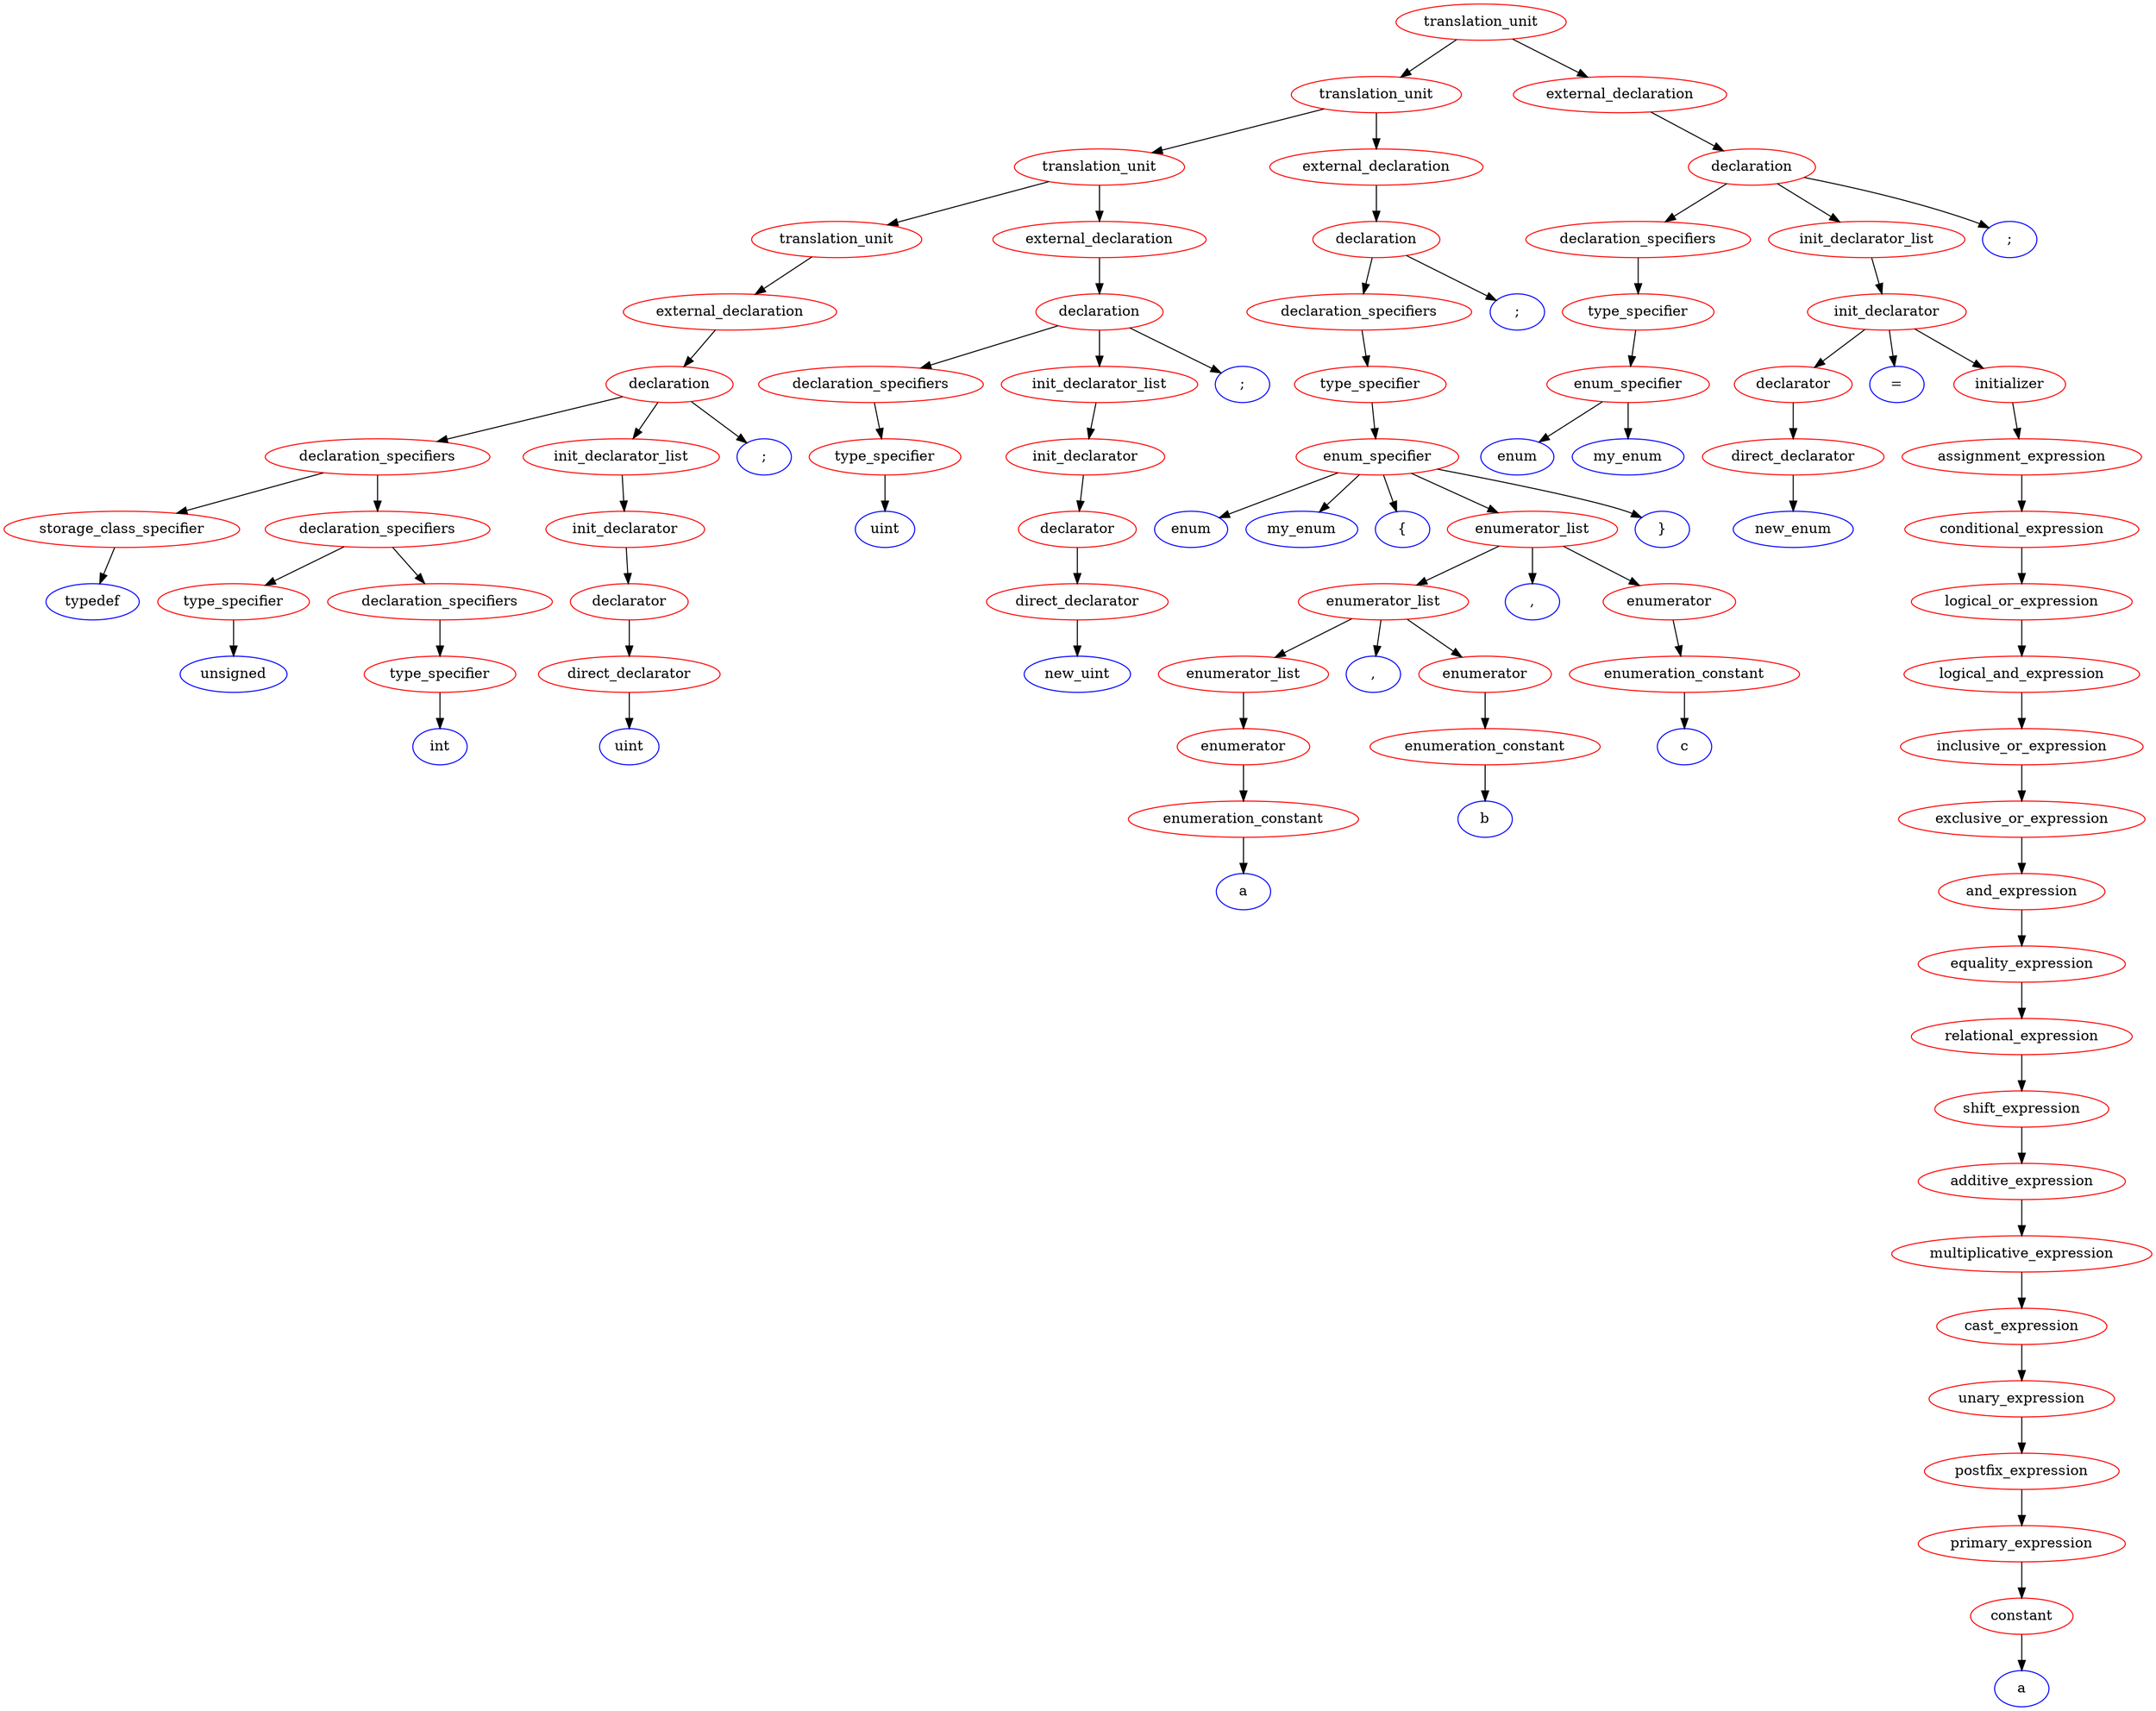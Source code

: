 digraph program {
	node_000000000018F430 [ label = "translation_unit" color = red ] 
	node_000000000018F430 -> node_0000000000772720
	node_000000000018F430 -> node_0000000000774060
	node_0000000000772720 [ label = "translation_unit" color = red ] 
	node_0000000000772720 -> node_00000000007703E0
	node_0000000000772720 -> node_0000000000772660
	node_0000000000774060 [ label = "external_declaration" color = red ] 
	node_0000000000774060 -> node_0000000000773FA0
	node_00000000007703E0 [ label = "translation_unit" color = red ] 
	node_00000000007703E0 -> node_000000000076FAE0
	node_00000000007703E0 -> node_0000000000770320
	node_0000000000772660 [ label = "external_declaration" color = red ] 
	node_0000000000772660 -> node_00000000007725A0
	node_0000000000773FA0 [ label = "declaration" color = red ] 
	node_0000000000773FA0 -> node_0000000000772AE0
	node_0000000000773FA0 -> node_0000000000773DA0
	node_0000000000773FA0 -> node_0000000000773EE0
	node_000000000076FAE0 [ label = "translation_unit" color = red ] 
	node_000000000076FAE0 -> node_000000000076FA20
	node_0000000000770320 [ label = "external_declaration" color = red ] 
	node_0000000000770320 -> node_0000000000770260
	node_00000000007725A0 [ label = "declaration" color = red ] 
	node_00000000007725A0 -> node_0000000000772420
	node_00000000007725A0 -> node_00000000007724E0
	node_0000000000772AE0 [ label = "declaration_specifiers" color = red ] 
	node_0000000000772AE0 -> node_0000000000772A20
	node_0000000000773DA0 [ label = "init_declarator_list" color = red ] 
	node_0000000000773DA0 -> node_0000000000773CE0
	node_0000000000773EE0 [ label = ";" color = blue ] 
	node_000000000076FA20 [ label = "external_declaration" color = red ] 
	node_000000000076FA20 -> node_000000000076F960
	node_0000000000770260 [ label = "declaration" color = red ] 
	node_0000000000770260 -> node_000000000076FD20
	node_0000000000770260 -> node_00000000007700E0
	node_0000000000770260 -> node_00000000007701A0
	node_0000000000772420 [ label = "declaration_specifiers" color = red ] 
	node_0000000000772420 -> node_0000000000772360
	node_00000000007724E0 [ label = ";" color = blue ] 
	node_0000000000772A20 [ label = "type_specifier" color = red ] 
	node_0000000000772A20 -> node_0000000000772960
	node_0000000000773CE0 [ label = "init_declarator" color = red ] 
	node_0000000000773CE0 -> node_0000000000772D20
	node_0000000000773CE0 -> node_0000000000772DE0
	node_0000000000773CE0 -> node_0000000000773C20
	node_000000000076F960 [ label = "declaration" color = red ] 
	node_000000000076F960 -> node_000000000076F420
	node_000000000076F960 -> node_000000000076F7E0
	node_000000000076F960 -> node_000000000076F8A0
	node_000000000076FD20 [ label = "declaration_specifiers" color = red ] 
	node_000000000076FD20 -> node_000000000076FC60
	node_00000000007700E0 [ label = "init_declarator_list" color = red ] 
	node_00000000007700E0 -> node_0000000000770020
	node_00000000007701A0 [ label = ";" color = blue ] 
	node_0000000000772360 [ label = "type_specifier" color = red ] 
	node_0000000000772360 -> node_00000000007722A0
	node_0000000000772960 [ label = "enum_specifier" color = red ] 
	node_0000000000772960 -> node_00000000007727E0
	node_0000000000772960 -> node_00000000007728A0
	node_0000000000772D20 [ label = "declarator" color = red ] 
	node_0000000000772D20 -> node_0000000000772C60
	node_0000000000772DE0 [ label = "=" color = blue ] 
	node_0000000000773C20 [ label = "initializer" color = red ] 
	node_0000000000773C20 -> node_0000000000773B60
	node_000000000076F420 [ label = "declaration_specifiers" color = red ] 
	node_000000000076F420 -> node_000000000076EEE0
	node_000000000076F420 -> node_000000000076F360
	node_000000000076F7E0 [ label = "init_declarator_list" color = red ] 
	node_000000000076F7E0 -> node_000000000076F720
	node_000000000076F8A0 [ label = ";" color = blue ] 
	node_000000000076FC60 [ label = "type_specifier" color = red ] 
	node_000000000076FC60 -> node_000000000076FBA0
	node_0000000000770020 [ label = "init_declarator" color = red ] 
	node_0000000000770020 -> node_000000000076FF60
	node_00000000007722A0 [ label = "enum_specifier" color = red ] 
	node_00000000007722A0 -> node_00000000007704A0
	node_00000000007722A0 -> node_0000000000770560
	node_00000000007722A0 -> node_0000000000770620
	node_00000000007722A0 -> node_0000000000772120
	node_00000000007722A0 -> node_00000000007721E0
	node_00000000007727E0 [ label = "enum" color = blue ] 
	node_00000000007728A0 [ label = "my_enum" color = blue ] 
	node_0000000000772C60 [ label = "direct_declarator" color = red ] 
	node_0000000000772C60 -> node_0000000000772BA0
	node_0000000000773B60 [ label = "assignment_expression" color = red ] 
	node_0000000000773B60 -> node_0000000000773AA0
	node_000000000076EEE0 [ label = "storage_class_specifier" color = red ] 
	node_000000000076EEE0 -> node_000000000076BCF0
	node_000000000076F360 [ label = "declaration_specifiers" color = red ] 
	node_000000000076F360 -> node_000000000076F060
	node_000000000076F360 -> node_000000000076F2A0
	node_000000000076F720 [ label = "init_declarator" color = red ] 
	node_000000000076F720 -> node_000000000076F660
	node_000000000076FBA0 [ label = "uint" color = blue ] 
	node_000000000076FF60 [ label = "declarator" color = red ] 
	node_000000000076FF60 -> node_000000000076FEA0
	node_00000000007704A0 [ label = "enum" color = blue ] 
	node_0000000000770560 [ label = "my_enum" color = blue ] 
	node_0000000000770620 [ label = "{" color = blue ] 
	node_0000000000772120 [ label = "enumerator_list" color = red ] 
	node_0000000000772120 -> node_0000000000770CE0
	node_0000000000772120 -> node_0000000000770DA0
	node_0000000000772120 -> node_0000000000772060
	node_00000000007721E0 [ label = "}" color = blue ] 
	node_0000000000772BA0 [ label = "new_enum" color = blue ] 
	node_0000000000773AA0 [ label = "conditional_expression" color = red ] 
	node_0000000000773AA0 -> node_00000000007739E0
	node_000000000076BCF0 [ label = "typedef" color = blue ] 
	node_000000000076F060 [ label = "type_specifier" color = red ] 
	node_000000000076F060 -> node_000000000076EFA0
	node_000000000076F2A0 [ label = "declaration_specifiers" color = red ] 
	node_000000000076F2A0 -> node_000000000076F1E0
	node_000000000076F660 [ label = "declarator" color = red ] 
	node_000000000076F660 -> node_000000000076F5A0
	node_000000000076FEA0 [ label = "direct_declarator" color = red ] 
	node_000000000076FEA0 -> node_000000000076FDE0
	node_0000000000770CE0 [ label = "enumerator_list" color = red ] 
	node_0000000000770CE0 -> node_0000000000770920
	node_0000000000770CE0 -> node_00000000007709E0
	node_0000000000770CE0 -> node_0000000000770C20
	node_0000000000770DA0 [ label = "," color = blue ] 
	node_0000000000772060 [ label = "enumerator" color = red ] 
	node_0000000000772060 -> node_0000000000771FA0
	node_00000000007739E0 [ label = "logical_or_expression" color = red ] 
	node_00000000007739E0 -> node_0000000000773920
	node_000000000076EFA0 [ label = "unsigned" color = blue ] 
	node_000000000076F1E0 [ label = "type_specifier" color = red ] 
	node_000000000076F1E0 -> node_000000000076F120
	node_000000000076F5A0 [ label = "direct_declarator" color = red ] 
	node_000000000076F5A0 -> node_000000000076F4E0
	node_000000000076FDE0 [ label = "new_uint" color = blue ] 
	node_0000000000770920 [ label = "enumerator_list" color = red ] 
	node_0000000000770920 -> node_0000000000770860
	node_00000000007709E0 [ label = "," color = blue ] 
	node_0000000000770C20 [ label = "enumerator" color = red ] 
	node_0000000000770C20 -> node_0000000000770B60
	node_0000000000771FA0 [ label = "enumeration_constant" color = red ] 
	node_0000000000771FA0 -> node_0000000000771EE0
	node_0000000000773920 [ label = "logical_and_expression" color = red ] 
	node_0000000000773920 -> node_0000000000773860
	node_000000000076F120 [ label = "int" color = blue ] 
	node_000000000076F4E0 [ label = "uint" color = blue ] 
	node_0000000000770860 [ label = "enumerator" color = red ] 
	node_0000000000770860 -> node_00000000007707A0
	node_0000000000770B60 [ label = "enumeration_constant" color = red ] 
	node_0000000000770B60 -> node_0000000000770AA0
	node_0000000000771EE0 [ label = "c" color = blue ] 
	node_0000000000773860 [ label = "inclusive_or_expression" color = red ] 
	node_0000000000773860 -> node_00000000007737A0
	node_00000000007707A0 [ label = "enumeration_constant" color = red ] 
	node_00000000007707A0 -> node_00000000007706E0
	node_0000000000770AA0 [ label = "b" color = blue ] 
	node_00000000007737A0 [ label = "exclusive_or_expression" color = red ] 
	node_00000000007737A0 -> node_00000000007736E0
	node_00000000007706E0 [ label = "a" color = blue ] 
	node_00000000007736E0 [ label = "and_expression" color = red ] 
	node_00000000007736E0 -> node_0000000000773620
	node_0000000000773620 [ label = "equality_expression" color = red ] 
	node_0000000000773620 -> node_0000000000773560
	node_0000000000773560 [ label = "relational_expression" color = red ] 
	node_0000000000773560 -> node_00000000007734A0
	node_00000000007734A0 [ label = "shift_expression" color = red ] 
	node_00000000007734A0 -> node_00000000007733E0
	node_00000000007733E0 [ label = "additive_expression" color = red ] 
	node_00000000007733E0 -> node_0000000000773320
	node_0000000000773320 [ label = "multiplicative_expression" color = red ] 
	node_0000000000773320 -> node_0000000000773260
	node_0000000000773260 [ label = "cast_expression" color = red ] 
	node_0000000000773260 -> node_00000000007731A0
	node_00000000007731A0 [ label = "unary_expression" color = red ] 
	node_00000000007731A0 -> node_00000000007730E0
	node_00000000007730E0 [ label = "postfix_expression" color = red ] 
	node_00000000007730E0 -> node_0000000000773020
	node_0000000000773020 [ label = "primary_expression" color = red ] 
	node_0000000000773020 -> node_0000000000772F60
	node_0000000000772F60 [ label = "constant" color = red ] 
	node_0000000000772F60 -> node_0000000000772EA0
	node_0000000000772EA0 [ label = "a" color = blue ] 
}